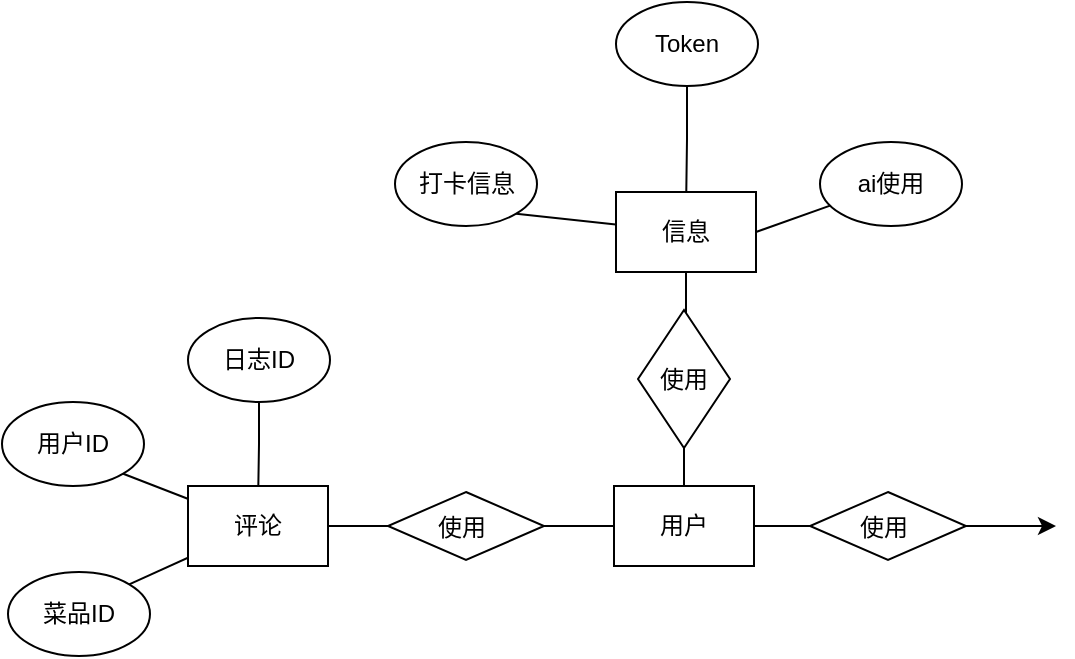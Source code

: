 <mxfile version="24.2.1" type="github">
  <diagram name="第 1 页" id="8xAbPD0yXP_sl5N1FIUQ">
    <mxGraphModel dx="927" dy="525" grid="0" gridSize="10" guides="1" tooltips="1" connect="1" arrows="0" fold="1" page="0" pageScale="1" pageWidth="1169" pageHeight="827" math="0" shadow="0">
      <root>
        <mxCell id="0" />
        <mxCell id="1" parent="0" />
        <mxCell id="fSqDmXQL-vzVasYW4XMQ-14" style="rounded=0;orthogonalLoop=1;jettySize=auto;html=1;exitX=1;exitY=1;exitDx=0;exitDy=0;targetPerimeterSpacing=-10;" edge="1" parent="1" source="fSqDmXQL-vzVasYW4XMQ-2" target="fSqDmXQL-vzVasYW4XMQ-1">
          <mxGeometry relative="1" as="geometry" />
        </mxCell>
        <mxCell id="fSqDmXQL-vzVasYW4XMQ-2" value="用户ID" style="ellipse;whiteSpace=wrap;html=1;align=center;" vertex="1" parent="1">
          <mxGeometry x="201" y="217" width="71" height="42" as="geometry" />
        </mxCell>
        <mxCell id="fSqDmXQL-vzVasYW4XMQ-6" style="rounded=0;orthogonalLoop=1;jettySize=auto;html=1;exitX=1;exitY=0;exitDx=0;exitDy=0;curved=0;strokeColor=default;shadow=0;jumpStyle=arc;targetPerimeterSpacing=-16;" edge="1" parent="1" source="fSqDmXQL-vzVasYW4XMQ-3" target="fSqDmXQL-vzVasYW4XMQ-1">
          <mxGeometry relative="1" as="geometry">
            <mxPoint x="293.226" y="292.118" as="targetPoint" />
          </mxGeometry>
        </mxCell>
        <mxCell id="fSqDmXQL-vzVasYW4XMQ-3" value="菜品ID" style="ellipse;whiteSpace=wrap;html=1;align=center;" vertex="1" parent="1">
          <mxGeometry x="204" y="302" width="71" height="42" as="geometry" />
        </mxCell>
        <mxCell id="fSqDmXQL-vzVasYW4XMQ-17" style="edgeStyle=orthogonalEdgeStyle;rounded=0;orthogonalLoop=1;jettySize=auto;html=1;exitX=0;exitY=0.5;exitDx=0;exitDy=0;targetPerimeterSpacing=-10;" edge="1" parent="1" source="fSqDmXQL-vzVasYW4XMQ-13" target="fSqDmXQL-vzVasYW4XMQ-1">
          <mxGeometry relative="1" as="geometry" />
        </mxCell>
        <mxCell id="fSqDmXQL-vzVasYW4XMQ-21" style="edgeStyle=orthogonalEdgeStyle;rounded=0;orthogonalLoop=1;jettySize=auto;html=1;exitX=1;exitY=0.5;exitDx=0;exitDy=0;targetPerimeterSpacing=-10;" edge="1" parent="1" source="fSqDmXQL-vzVasYW4XMQ-13" target="fSqDmXQL-vzVasYW4XMQ-20">
          <mxGeometry relative="1" as="geometry" />
        </mxCell>
        <mxCell id="fSqDmXQL-vzVasYW4XMQ-13" value="" style="rhombus;whiteSpace=wrap;html=1;" vertex="1" parent="1">
          <mxGeometry x="394" y="262" width="78" height="34" as="geometry" />
        </mxCell>
        <mxCell id="fSqDmXQL-vzVasYW4XMQ-16" style="edgeStyle=orthogonalEdgeStyle;rounded=0;orthogonalLoop=1;jettySize=auto;html=1;exitX=0.5;exitY=1;exitDx=0;exitDy=0;targetPerimeterSpacing=-10;" edge="1" parent="1" source="fSqDmXQL-vzVasYW4XMQ-15" target="fSqDmXQL-vzVasYW4XMQ-1">
          <mxGeometry relative="1" as="geometry" />
        </mxCell>
        <mxCell id="fSqDmXQL-vzVasYW4XMQ-15" value="日志ID" style="ellipse;whiteSpace=wrap;html=1;align=center;" vertex="1" parent="1">
          <mxGeometry x="294" y="175" width="71" height="42" as="geometry" />
        </mxCell>
        <mxCell id="fSqDmXQL-vzVasYW4XMQ-1" value="评论" style="whiteSpace=wrap;html=1;align=center;" vertex="1" parent="1">
          <mxGeometry x="294" y="259" width="70" height="40" as="geometry" />
        </mxCell>
        <mxCell id="fSqDmXQL-vzVasYW4XMQ-19" value="使用" style="text;strokeColor=none;fillColor=none;spacingLeft=4;spacingRight=4;overflow=hidden;rotatable=0;points=[[0,0.5],[1,0.5]];portConstraint=eastwest;fontSize=12;whiteSpace=wrap;html=1;" vertex="1" parent="1">
          <mxGeometry x="413" y="266" width="40" height="30" as="geometry" />
        </mxCell>
        <mxCell id="fSqDmXQL-vzVasYW4XMQ-22" value="Token" style="ellipse;whiteSpace=wrap;html=1;align=center;" vertex="1" parent="1">
          <mxGeometry x="508" y="17" width="71" height="42" as="geometry" />
        </mxCell>
        <mxCell id="fSqDmXQL-vzVasYW4XMQ-27" style="edgeStyle=orthogonalEdgeStyle;rounded=0;orthogonalLoop=1;jettySize=auto;html=1;exitX=0.5;exitY=1;exitDx=0;exitDy=0;targetPerimeterSpacing=-14;" edge="1" parent="1" source="fSqDmXQL-vzVasYW4XMQ-23" target="fSqDmXQL-vzVasYW4XMQ-20">
          <mxGeometry relative="1" as="geometry" />
        </mxCell>
        <mxCell id="fSqDmXQL-vzVasYW4XMQ-25" value="" style="rhombus;whiteSpace=wrap;html=1;" vertex="1" parent="1">
          <mxGeometry x="519" y="171" width="46" height="69" as="geometry" />
        </mxCell>
        <mxCell id="fSqDmXQL-vzVasYW4XMQ-26" value="使用" style="text;strokeColor=none;fillColor=none;spacingLeft=4;spacingRight=4;overflow=hidden;rotatable=0;points=[[0,0.5],[1,0.5]];portConstraint=eastwest;fontSize=12;whiteSpace=wrap;html=1;" vertex="1" parent="1">
          <mxGeometry x="523.5" y="192" width="40" height="38" as="geometry" />
        </mxCell>
        <mxCell id="fSqDmXQL-vzVasYW4XMQ-28" style="edgeStyle=orthogonalEdgeStyle;rounded=0;orthogonalLoop=1;jettySize=auto;html=1;exitX=0.5;exitY=1;exitDx=0;exitDy=0;targetPerimeterSpacing=-11;" edge="1" parent="1" source="fSqDmXQL-vzVasYW4XMQ-22" target="fSqDmXQL-vzVasYW4XMQ-23">
          <mxGeometry relative="1" as="geometry" />
        </mxCell>
        <mxCell id="fSqDmXQL-vzVasYW4XMQ-34" style="rounded=0;orthogonalLoop=1;jettySize=auto;html=1;exitX=1;exitY=0.5;exitDx=0;exitDy=0;targetPerimeterSpacing=-11;sourcePerimeterSpacing=-4;" edge="1" parent="1" source="fSqDmXQL-vzVasYW4XMQ-23" target="fSqDmXQL-vzVasYW4XMQ-29">
          <mxGeometry relative="1" as="geometry" />
        </mxCell>
        <mxCell id="fSqDmXQL-vzVasYW4XMQ-29" value="ai使用" style="ellipse;whiteSpace=wrap;html=1;align=center;" vertex="1" parent="1">
          <mxGeometry x="610" y="87" width="71" height="42" as="geometry" />
        </mxCell>
        <mxCell id="fSqDmXQL-vzVasYW4XMQ-36" style="rounded=0;orthogonalLoop=1;jettySize=auto;html=1;exitX=1;exitY=1;exitDx=0;exitDy=0;targetPerimeterSpacing=-12;" edge="1" parent="1" source="fSqDmXQL-vzVasYW4XMQ-35" target="fSqDmXQL-vzVasYW4XMQ-23">
          <mxGeometry relative="1" as="geometry" />
        </mxCell>
        <mxCell id="fSqDmXQL-vzVasYW4XMQ-35" value="打卡信息" style="ellipse;whiteSpace=wrap;html=1;align=center;" vertex="1" parent="1">
          <mxGeometry x="397.5" y="87" width="71" height="42" as="geometry" />
        </mxCell>
        <mxCell id="fSqDmXQL-vzVasYW4XMQ-23" value="信息" style="whiteSpace=wrap;html=1;align=center;" vertex="1" parent="1">
          <mxGeometry x="508" y="112" width="70" height="40" as="geometry" />
        </mxCell>
        <mxCell id="fSqDmXQL-vzVasYW4XMQ-37" style="edgeStyle=orthogonalEdgeStyle;rounded=0;orthogonalLoop=1;jettySize=auto;html=1;exitX=0;exitY=0.5;exitDx=0;exitDy=0;targetPerimeterSpacing=-10;" edge="1" parent="1" source="fSqDmXQL-vzVasYW4XMQ-39">
          <mxGeometry relative="1" as="geometry">
            <mxPoint x="565" y="279" as="targetPoint" />
          </mxGeometry>
        </mxCell>
        <mxCell id="fSqDmXQL-vzVasYW4XMQ-38" style="edgeStyle=orthogonalEdgeStyle;rounded=0;orthogonalLoop=1;jettySize=auto;html=1;exitX=1;exitY=0.5;exitDx=0;exitDy=0;targetPerimeterSpacing=-10;" edge="1" parent="1" source="fSqDmXQL-vzVasYW4XMQ-39">
          <mxGeometry relative="1" as="geometry">
            <mxPoint x="728" y="279" as="targetPoint" />
          </mxGeometry>
        </mxCell>
        <mxCell id="fSqDmXQL-vzVasYW4XMQ-39" value="" style="rhombus;whiteSpace=wrap;html=1;" vertex="1" parent="1">
          <mxGeometry x="605" y="262" width="78" height="34" as="geometry" />
        </mxCell>
        <mxCell id="fSqDmXQL-vzVasYW4XMQ-40" value="使用" style="text;strokeColor=none;fillColor=none;spacingLeft=4;spacingRight=4;overflow=hidden;rotatable=0;points=[[0,0.5],[1,0.5]];portConstraint=eastwest;fontSize=12;whiteSpace=wrap;html=1;" vertex="1" parent="1">
          <mxGeometry x="624" y="266" width="40" height="30" as="geometry" />
        </mxCell>
        <mxCell id="fSqDmXQL-vzVasYW4XMQ-20" value="用户" style="whiteSpace=wrap;html=1;align=center;" vertex="1" parent="1">
          <mxGeometry x="507" y="259" width="70" height="40" as="geometry" />
        </mxCell>
      </root>
    </mxGraphModel>
  </diagram>
</mxfile>
